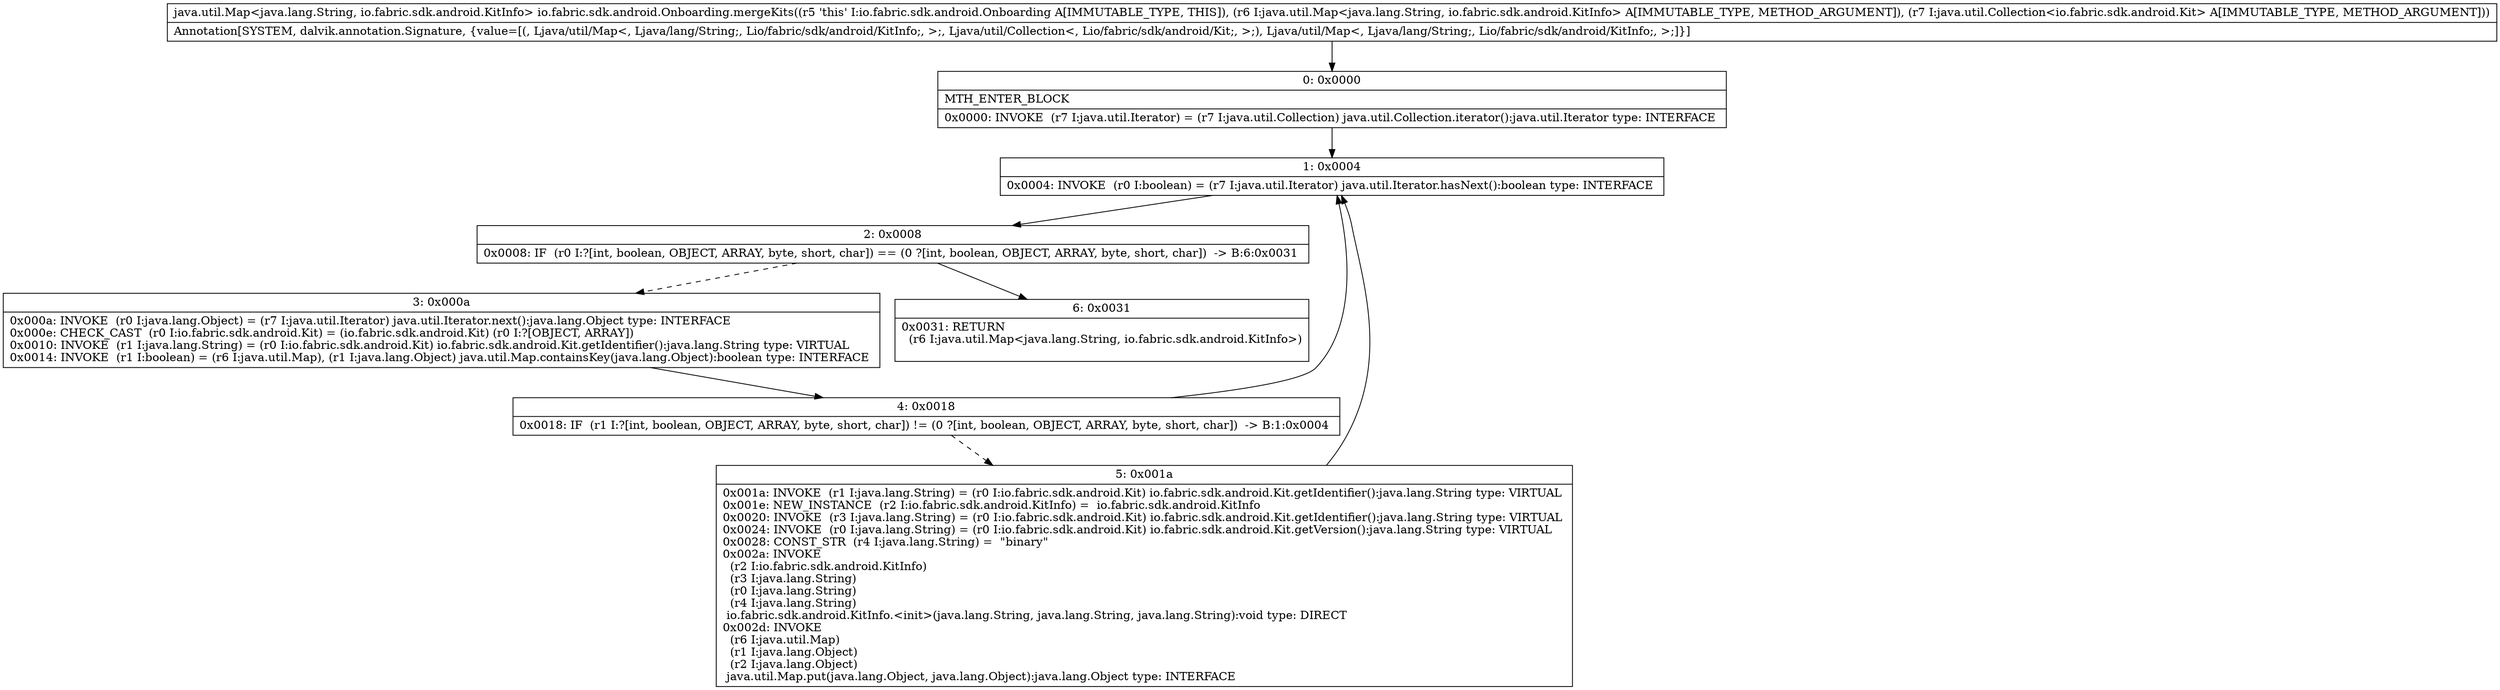 digraph "CFG forio.fabric.sdk.android.Onboarding.mergeKits(Ljava\/util\/Map;Ljava\/util\/Collection;)Ljava\/util\/Map;" {
Node_0 [shape=record,label="{0\:\ 0x0000|MTH_ENTER_BLOCK\l|0x0000: INVOKE  (r7 I:java.util.Iterator) = (r7 I:java.util.Collection) java.util.Collection.iterator():java.util.Iterator type: INTERFACE \l}"];
Node_1 [shape=record,label="{1\:\ 0x0004|0x0004: INVOKE  (r0 I:boolean) = (r7 I:java.util.Iterator) java.util.Iterator.hasNext():boolean type: INTERFACE \l}"];
Node_2 [shape=record,label="{2\:\ 0x0008|0x0008: IF  (r0 I:?[int, boolean, OBJECT, ARRAY, byte, short, char]) == (0 ?[int, boolean, OBJECT, ARRAY, byte, short, char])  \-\> B:6:0x0031 \l}"];
Node_3 [shape=record,label="{3\:\ 0x000a|0x000a: INVOKE  (r0 I:java.lang.Object) = (r7 I:java.util.Iterator) java.util.Iterator.next():java.lang.Object type: INTERFACE \l0x000e: CHECK_CAST  (r0 I:io.fabric.sdk.android.Kit) = (io.fabric.sdk.android.Kit) (r0 I:?[OBJECT, ARRAY]) \l0x0010: INVOKE  (r1 I:java.lang.String) = (r0 I:io.fabric.sdk.android.Kit) io.fabric.sdk.android.Kit.getIdentifier():java.lang.String type: VIRTUAL \l0x0014: INVOKE  (r1 I:boolean) = (r6 I:java.util.Map), (r1 I:java.lang.Object) java.util.Map.containsKey(java.lang.Object):boolean type: INTERFACE \l}"];
Node_4 [shape=record,label="{4\:\ 0x0018|0x0018: IF  (r1 I:?[int, boolean, OBJECT, ARRAY, byte, short, char]) != (0 ?[int, boolean, OBJECT, ARRAY, byte, short, char])  \-\> B:1:0x0004 \l}"];
Node_5 [shape=record,label="{5\:\ 0x001a|0x001a: INVOKE  (r1 I:java.lang.String) = (r0 I:io.fabric.sdk.android.Kit) io.fabric.sdk.android.Kit.getIdentifier():java.lang.String type: VIRTUAL \l0x001e: NEW_INSTANCE  (r2 I:io.fabric.sdk.android.KitInfo) =  io.fabric.sdk.android.KitInfo \l0x0020: INVOKE  (r3 I:java.lang.String) = (r0 I:io.fabric.sdk.android.Kit) io.fabric.sdk.android.Kit.getIdentifier():java.lang.String type: VIRTUAL \l0x0024: INVOKE  (r0 I:java.lang.String) = (r0 I:io.fabric.sdk.android.Kit) io.fabric.sdk.android.Kit.getVersion():java.lang.String type: VIRTUAL \l0x0028: CONST_STR  (r4 I:java.lang.String) =  \"binary\" \l0x002a: INVOKE  \l  (r2 I:io.fabric.sdk.android.KitInfo)\l  (r3 I:java.lang.String)\l  (r0 I:java.lang.String)\l  (r4 I:java.lang.String)\l io.fabric.sdk.android.KitInfo.\<init\>(java.lang.String, java.lang.String, java.lang.String):void type: DIRECT \l0x002d: INVOKE  \l  (r6 I:java.util.Map)\l  (r1 I:java.lang.Object)\l  (r2 I:java.lang.Object)\l java.util.Map.put(java.lang.Object, java.lang.Object):java.lang.Object type: INTERFACE \l}"];
Node_6 [shape=record,label="{6\:\ 0x0031|0x0031: RETURN  \l  (r6 I:java.util.Map\<java.lang.String, io.fabric.sdk.android.KitInfo\>)\l \l}"];
MethodNode[shape=record,label="{java.util.Map\<java.lang.String, io.fabric.sdk.android.KitInfo\> io.fabric.sdk.android.Onboarding.mergeKits((r5 'this' I:io.fabric.sdk.android.Onboarding A[IMMUTABLE_TYPE, THIS]), (r6 I:java.util.Map\<java.lang.String, io.fabric.sdk.android.KitInfo\> A[IMMUTABLE_TYPE, METHOD_ARGUMENT]), (r7 I:java.util.Collection\<io.fabric.sdk.android.Kit\> A[IMMUTABLE_TYPE, METHOD_ARGUMENT]))  | Annotation[SYSTEM, dalvik.annotation.Signature, \{value=[(, Ljava\/util\/Map\<, Ljava\/lang\/String;, Lio\/fabric\/sdk\/android\/KitInfo;, \>;, Ljava\/util\/Collection\<, Lio\/fabric\/sdk\/android\/Kit;, \>;), Ljava\/util\/Map\<, Ljava\/lang\/String;, Lio\/fabric\/sdk\/android\/KitInfo;, \>;]\}]\l}"];
MethodNode -> Node_0;
Node_0 -> Node_1;
Node_1 -> Node_2;
Node_2 -> Node_3[style=dashed];
Node_2 -> Node_6;
Node_3 -> Node_4;
Node_4 -> Node_1;
Node_4 -> Node_5[style=dashed];
Node_5 -> Node_1;
}

